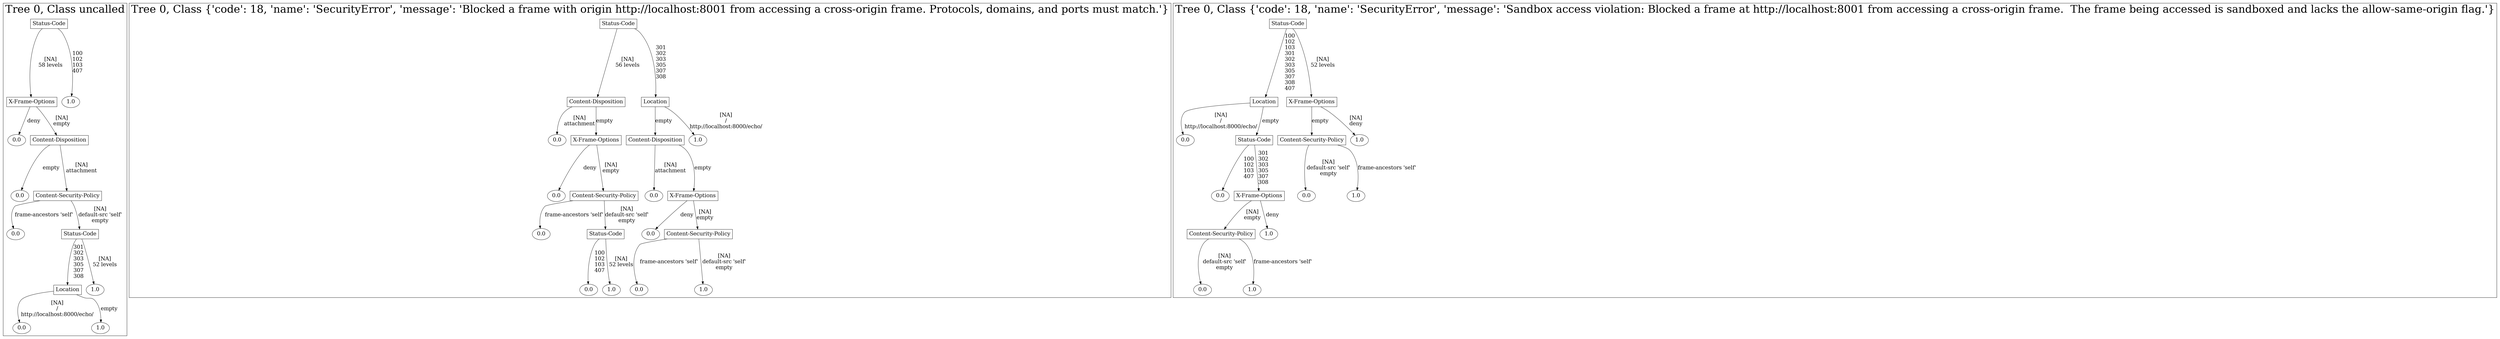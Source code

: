 /*
Generated by:
    http://https://github.com/h2oai/h2o-3/tree/master/h2o-genmodel/src/main/java/hex/genmodel/tools/PrintMojo.java
*/

/*
On a mac:

$ brew install graphviz
$ dot -Tpng file.gv -o file.png
$ open file.png
*/

digraph G {

subgraph cluster_0 {
/* Nodes */

/* Level 0 */
{
"SG_0_Node_0" [shape=box, fontsize=20, label="Status-Code"]
}

/* Level 1 */
{
"SG_0_Node_1" [shape=box, fontsize=20, label="X-Frame-Options"]
"SG_0_Node_6" [fontsize=20, label="1.0"]
}

/* Level 2 */
{
"SG_0_Node_7" [fontsize=20, label="0.0"]
"SG_0_Node_2" [shape=box, fontsize=20, label="Content-Disposition"]
}

/* Level 3 */
{
"SG_0_Node_8" [fontsize=20, label="0.0"]
"SG_0_Node_3" [shape=box, fontsize=20, label="Content-Security-Policy"]
}

/* Level 4 */
{
"SG_0_Node_9" [fontsize=20, label="0.0"]
"SG_0_Node_4" [shape=box, fontsize=20, label="Status-Code"]
}

/* Level 5 */
{
"SG_0_Node_5" [shape=box, fontsize=20, label="Location"]
"SG_0_Node_10" [fontsize=20, label="1.0"]
}

/* Level 6 */
{
"SG_0_Node_11" [fontsize=20, label="0.0"]
"SG_0_Node_12" [fontsize=20, label="1.0"]
}

/* Edges */
"SG_0_Node_0" -> "SG_0_Node_1" [fontsize=20, label="[NA]
58 levels
"]
"SG_0_Node_0" -> "SG_0_Node_6" [fontsize=20, label="100
102
103
407
"]
"SG_0_Node_1" -> "SG_0_Node_7" [fontsize=20, label="deny
"]
"SG_0_Node_1" -> "SG_0_Node_2" [fontsize=20, label="[NA]
empty
"]
"SG_0_Node_2" -> "SG_0_Node_8" [fontsize=20, label="empty
"]
"SG_0_Node_2" -> "SG_0_Node_3" [fontsize=20, label="[NA]
attachment
"]
"SG_0_Node_3" -> "SG_0_Node_9" [fontsize=20, label="frame-ancestors 'self'
"]
"SG_0_Node_3" -> "SG_0_Node_4" [fontsize=20, label="[NA]
default-src 'self'
empty
"]
"SG_0_Node_4" -> "SG_0_Node_5" [fontsize=20, label="301
302
303
305
307
308
"]
"SG_0_Node_4" -> "SG_0_Node_10" [fontsize=20, label="[NA]
52 levels
"]
"SG_0_Node_5" -> "SG_0_Node_11" [fontsize=20, label="[NA]
/
http://localhost:8000/echo/
"]
"SG_0_Node_5" -> "SG_0_Node_12" [fontsize=20, label="empty
"]

fontsize=40
label="Tree 0, Class uncalled"
}

subgraph cluster_1 {
/* Nodes */

/* Level 0 */
{
"SG_1_Node_0" [shape=box, fontsize=20, label="Status-Code"]
}

/* Level 1 */
{
"SG_1_Node_1" [shape=box, fontsize=20, label="Content-Disposition"]
"SG_1_Node_2" [shape=box, fontsize=20, label="Location"]
}

/* Level 2 */
{
"SG_1_Node_9" [fontsize=20, label="0.0"]
"SG_1_Node_3" [shape=box, fontsize=20, label="X-Frame-Options"]
"SG_1_Node_4" [shape=box, fontsize=20, label="Content-Disposition"]
"SG_1_Node_10" [fontsize=20, label="1.0"]
}

/* Level 3 */
{
"SG_1_Node_11" [fontsize=20, label="0.0"]
"SG_1_Node_5" [shape=box, fontsize=20, label="Content-Security-Policy"]
"SG_1_Node_12" [fontsize=20, label="0.0"]
"SG_1_Node_6" [shape=box, fontsize=20, label="X-Frame-Options"]
}

/* Level 4 */
{
"SG_1_Node_13" [fontsize=20, label="0.0"]
"SG_1_Node_7" [shape=box, fontsize=20, label="Status-Code"]
"SG_1_Node_14" [fontsize=20, label="0.0"]
"SG_1_Node_8" [shape=box, fontsize=20, label="Content-Security-Policy"]
}

/* Level 5 */
{
"SG_1_Node_15" [fontsize=20, label="0.0"]
"SG_1_Node_16" [fontsize=20, label="1.0"]
"SG_1_Node_17" [fontsize=20, label="0.0"]
"SG_1_Node_18" [fontsize=20, label="1.0"]
}

/* Edges */
"SG_1_Node_0" -> "SG_1_Node_1" [fontsize=20, label="[NA]
56 levels
"]
"SG_1_Node_0" -> "SG_1_Node_2" [fontsize=20, label="301
302
303
305
307
308
"]
"SG_1_Node_2" -> "SG_1_Node_4" [fontsize=20, label="empty
"]
"SG_1_Node_2" -> "SG_1_Node_10" [fontsize=20, label="[NA]
/
http://localhost:8000/echo/
"]
"SG_1_Node_4" -> "SG_1_Node_12" [fontsize=20, label="[NA]
attachment
"]
"SG_1_Node_4" -> "SG_1_Node_6" [fontsize=20, label="empty
"]
"SG_1_Node_6" -> "SG_1_Node_14" [fontsize=20, label="deny
"]
"SG_1_Node_6" -> "SG_1_Node_8" [fontsize=20, label="[NA]
empty
"]
"SG_1_Node_8" -> "SG_1_Node_17" [fontsize=20, label="frame-ancestors 'self'
"]
"SG_1_Node_8" -> "SG_1_Node_18" [fontsize=20, label="[NA]
default-src 'self'
empty
"]
"SG_1_Node_1" -> "SG_1_Node_9" [fontsize=20, label="[NA]
attachment
"]
"SG_1_Node_1" -> "SG_1_Node_3" [fontsize=20, label="empty
"]
"SG_1_Node_3" -> "SG_1_Node_11" [fontsize=20, label="deny
"]
"SG_1_Node_3" -> "SG_1_Node_5" [fontsize=20, label="[NA]
empty
"]
"SG_1_Node_5" -> "SG_1_Node_13" [fontsize=20, label="frame-ancestors 'self'
"]
"SG_1_Node_5" -> "SG_1_Node_7" [fontsize=20, label="[NA]
default-src 'self'
empty
"]
"SG_1_Node_7" -> "SG_1_Node_15" [fontsize=20, label="100
102
103
407
"]
"SG_1_Node_7" -> "SG_1_Node_16" [fontsize=20, label="[NA]
52 levels
"]

fontsize=40
label="Tree 0, Class {'code': 18, 'name': 'SecurityError', 'message': 'Blocked a frame with origin http://localhost:8001 from accessing a cross-origin frame. Protocols, domains, and ports must match.'}"
}

subgraph cluster_2 {
/* Nodes */

/* Level 0 */
{
"SG_2_Node_0" [shape=box, fontsize=20, label="Status-Code"]
}

/* Level 1 */
{
"SG_2_Node_1" [shape=box, fontsize=20, label="Location"]
"SG_2_Node_2" [shape=box, fontsize=20, label="X-Frame-Options"]
}

/* Level 2 */
{
"SG_2_Node_7" [fontsize=20, label="0.0"]
"SG_2_Node_3" [shape=box, fontsize=20, label="Status-Code"]
"SG_2_Node_4" [shape=box, fontsize=20, label="Content-Security-Policy"]
"SG_2_Node_8" [fontsize=20, label="1.0"]
}

/* Level 3 */
{
"SG_2_Node_9" [fontsize=20, label="0.0"]
"SG_2_Node_5" [shape=box, fontsize=20, label="X-Frame-Options"]
"SG_2_Node_10" [fontsize=20, label="0.0"]
"SG_2_Node_11" [fontsize=20, label="1.0"]
}

/* Level 4 */
{
"SG_2_Node_6" [shape=box, fontsize=20, label="Content-Security-Policy"]
"SG_2_Node_12" [fontsize=20, label="1.0"]
}

/* Level 5 */
{
"SG_2_Node_13" [fontsize=20, label="0.0"]
"SG_2_Node_14" [fontsize=20, label="1.0"]
}

/* Edges */
"SG_2_Node_0" -> "SG_2_Node_1" [fontsize=20, label="100
102
103
301
302
303
305
307
308
407
"]
"SG_2_Node_0" -> "SG_2_Node_2" [fontsize=20, label="[NA]
52 levels
"]
"SG_2_Node_2" -> "SG_2_Node_4" [fontsize=20, label="empty
"]
"SG_2_Node_2" -> "SG_2_Node_8" [fontsize=20, label="[NA]
deny
"]
"SG_2_Node_4" -> "SG_2_Node_10" [fontsize=20, label="[NA]
default-src 'self'
empty
"]
"SG_2_Node_4" -> "SG_2_Node_11" [fontsize=20, label="frame-ancestors 'self'
"]
"SG_2_Node_1" -> "SG_2_Node_7" [fontsize=20, label="[NA]
/
http://localhost:8000/echo/
"]
"SG_2_Node_1" -> "SG_2_Node_3" [fontsize=20, label="empty
"]
"SG_2_Node_3" -> "SG_2_Node_9" [fontsize=20, label="100
102
103
407
"]
"SG_2_Node_3" -> "SG_2_Node_5" [fontsize=20, label="301
302
303
305
307
308
"]
"SG_2_Node_5" -> "SG_2_Node_6" [fontsize=20, label="[NA]
empty
"]
"SG_2_Node_5" -> "SG_2_Node_12" [fontsize=20, label="deny
"]
"SG_2_Node_6" -> "SG_2_Node_13" [fontsize=20, label="[NA]
default-src 'self'
empty
"]
"SG_2_Node_6" -> "SG_2_Node_14" [fontsize=20, label="frame-ancestors 'self'
"]

fontsize=40
label="Tree 0, Class {'code': 18, 'name': 'SecurityError', 'message': 'Sandbox access violation: Blocked a frame at http://localhost:8001 from accessing a cross-origin frame.  The frame being accessed is sandboxed and lacks the allow-same-origin flag.'}"
}

}

